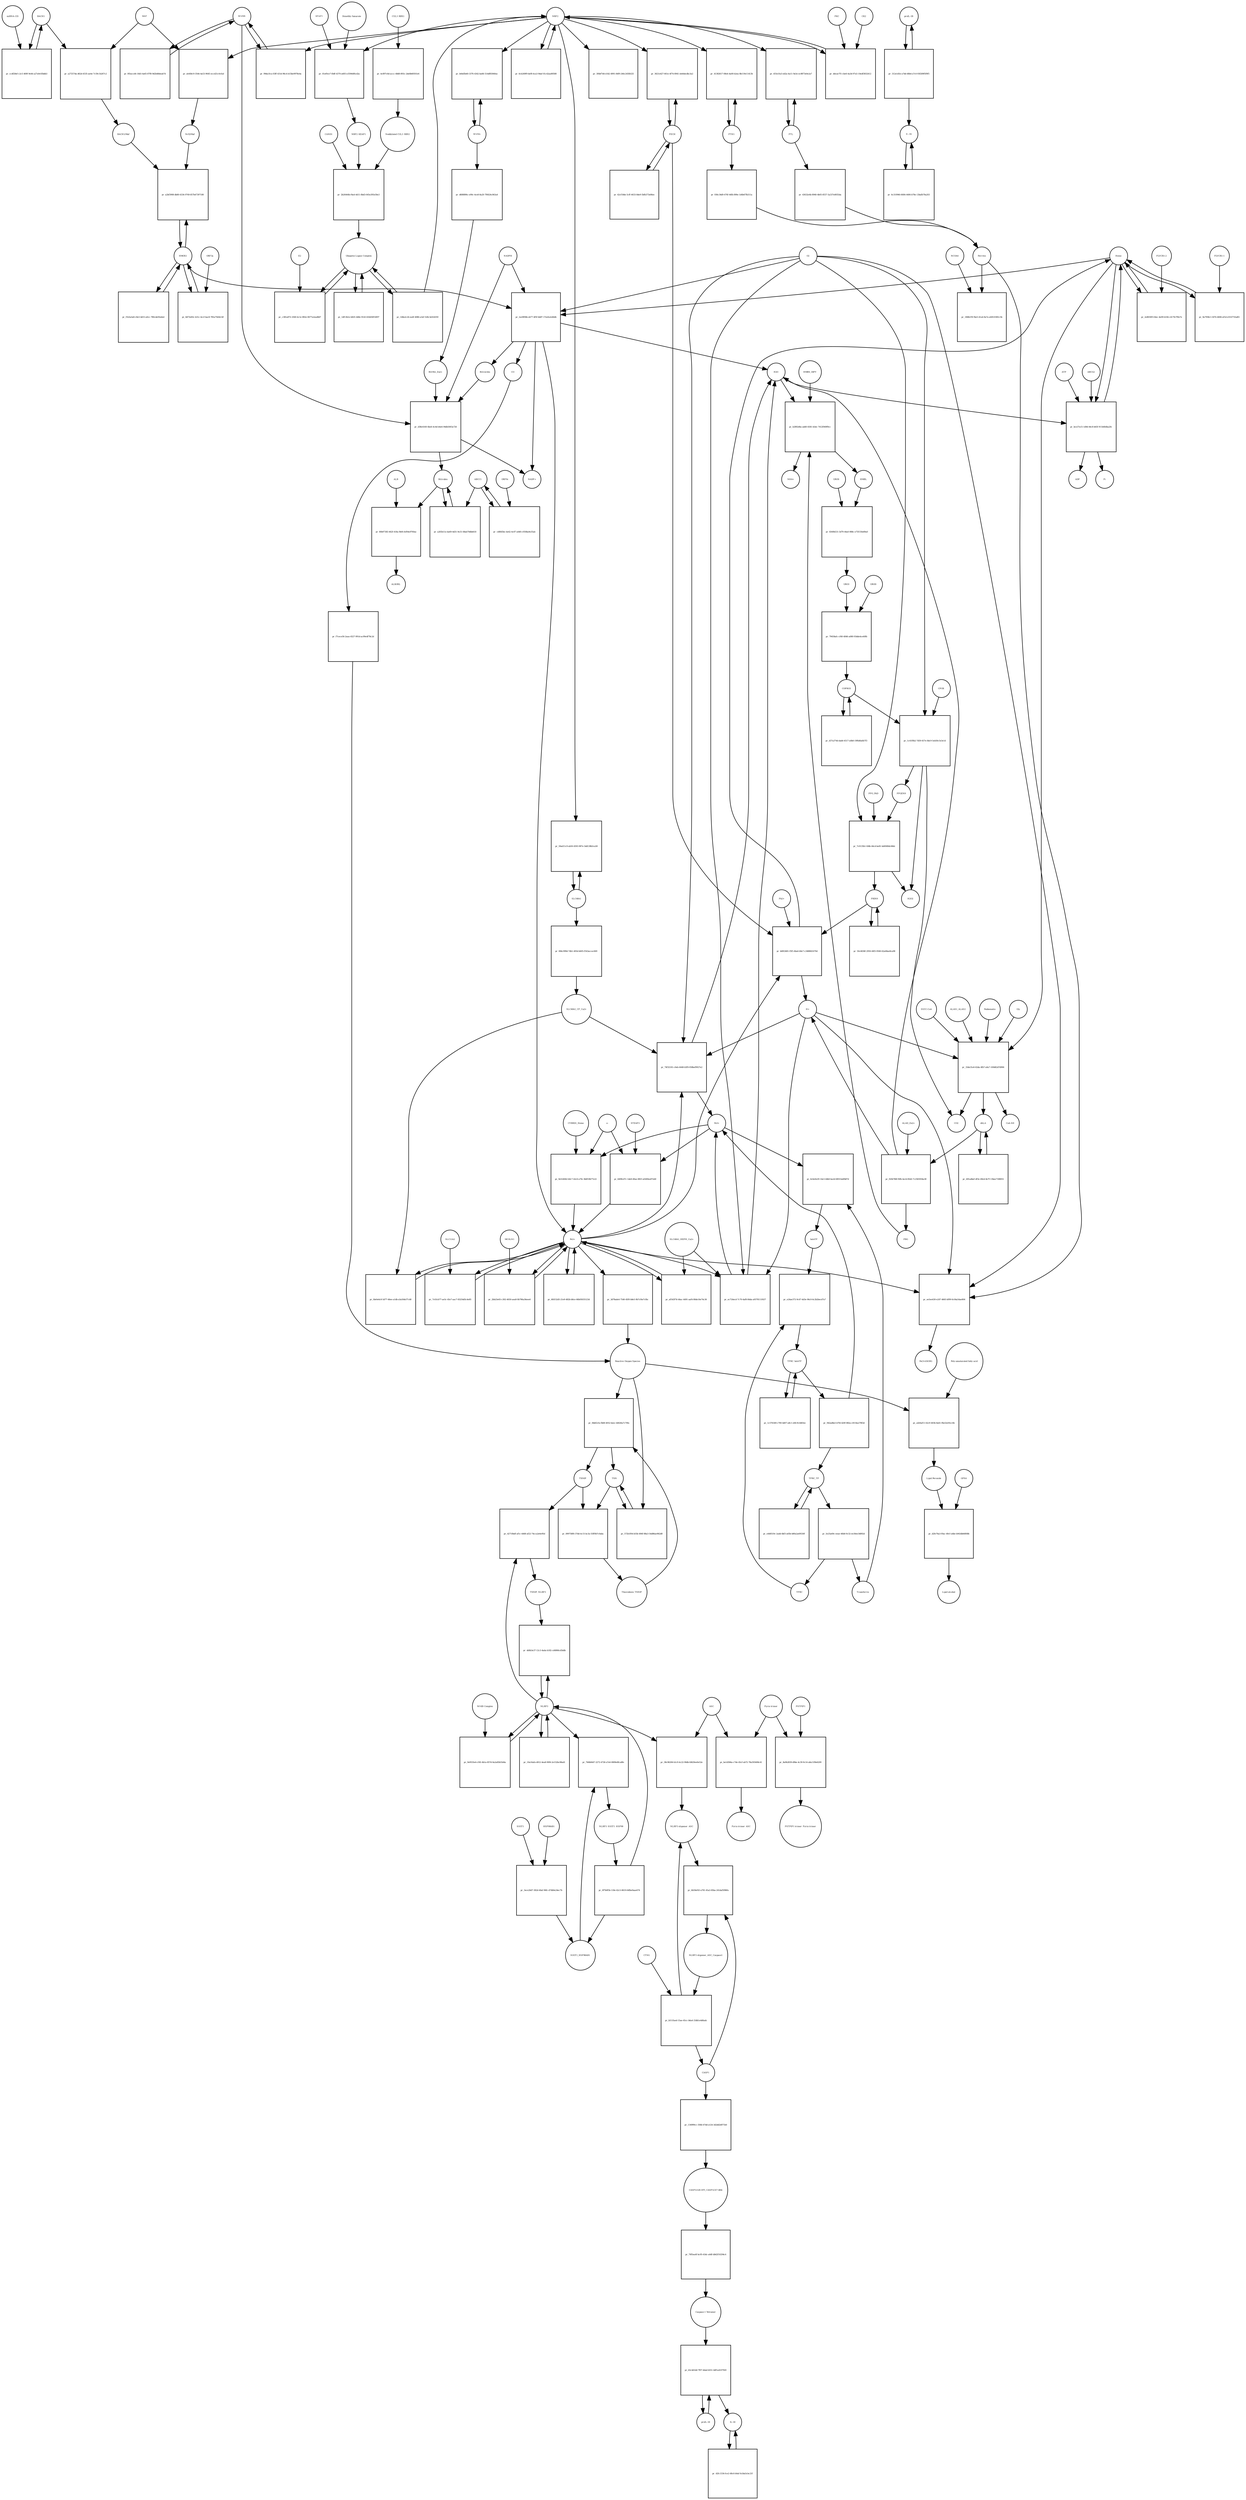 strict digraph  {
Heme [annotation="urn_miriam_obo.chebi_CHEBI%3A30413", bipartite=0, cls="simple chemical", fontsize=4, label=Heme, shape=circle];
"pr_2a20f06b-eb77-4f5f-bb87-17eefa2e46db" [annotation="", bipartite=1, cls=process, fontsize=4, label="pr_2a20f06b-eb77-4f5f-bb87-17eefa2e46db", shape=square];
Biliverdin [annotation="urn_miriam_obo.chebi_CHEBI%3A17033", bipartite=0, cls="simple chemical", fontsize=4, label=Biliverdin, shape=circle];
HMOX1 [annotation="", bipartite=0, cls=macromolecule, fontsize=4, label=HMOX1, shape=circle];
O2 [annotation="urn_miriam_obo.chebi_CHEBI%3A15379", bipartite=0, cls="simple chemical", fontsize=4, label=O2, shape=circle];
NADPH [annotation="urn_miriam_obo.chebi_CHEBI%3A16474", bipartite=0, cls="simple chemical", fontsize=4, label=NADPH, shape=circle];
H2O [annotation="urn_miriam_obo.chebi_CHEBI%3A15377", bipartite=0, cls="simple chemical", fontsize=4, label=H2O, shape=circle];
"Fe2+" [annotation="urn_miriam_obo.chebi_CHEBI%3A29033", bipartite=0, cls="simple chemical", fontsize=4, label="Fe2+", shape=circle];
"NADP+" [annotation="urn_miriam_obo.chebi_CHEBI%3A18009", bipartite=0, cls="simple chemical", fontsize=4, label="NADP+", shape=circle];
CO [annotation="urn_miriam_obo.chebi_CHEBI%3A17245", bipartite=0, cls="simple chemical", fontsize=4, label=CO, shape=circle];
"pr_2e8030f3-fdec-4e09-b104-c417fe7f0e7e" [annotation="", bipartite=1, cls=process, fontsize=4, label="pr_2e8030f3-fdec-4e09-b104-c417fe7f0e7e", shape=square];
"FLVCR1-2" [annotation=urn_miriam_uniprot_Q9Y5Y0, bipartite=0, cls=macromolecule, fontsize=4, label="FLVCR1-2", shape=circle];
"pr_d38e4160-4be6-4c4d-b4e6-94db5003a726" [annotation="", bipartite=1, cls=process, fontsize=4, label="pr_d38e4160-4be6-4c4d-b4e6-94db5003a726", shape=square];
Bilirubin [annotation="urn_miriam_obo.chebi_CHEBI%3A16990", bipartite=0, cls="simple chemical", fontsize=4, label=Bilirubin, shape=circle];
BLVRB [annotation=urn_miriam_uniprot_P30043, bipartite=0, cls=macromolecule, fontsize=4, label=BLVRB, shape=circle];
"BLVRA_Zn2+" [annotation="urn_miriam_obo.chebi_CHEBI%3A29805|urn_miriam_uniprot_P53004", bipartite=0, cls=complex, fontsize=4, label="BLVRA_Zn2+", shape=circle];
"pr_a265b11e-ba69-4d31-9e31-68ab70dbb618" [annotation="", bipartite=1, cls=process, fontsize=4, label="pr_a265b11e-ba69-4d31-9e31-68ab70dbb618", shape=square];
ABCC1 [annotation="", bipartite=0, cls=macromolecule, fontsize=4, label=ABCC1, shape=circle];
"pr_80b97383-462f-418a-9bf4-fef04e9760ac" [annotation="", bipartite=1, cls=process, fontsize=4, label="pr_80b97383-462f-418a-9bf4-fef04e9760ac", shape=square];
ALB [annotation=urn_miriam_uniprot_P02768, bipartite=0, cls=macromolecule, fontsize=4, label=ALB, shape=circle];
"ALB/BIL" [annotation="urn_miriam_uniprot_P02768|urn_miriam_obo.chebi_CHEBI%3A16990", bipartite=0, cls=complex, fontsize=4, label="ALB/BIL", shape=circle];
NRF2 [annotation="", bipartite=0, cls=macromolecule, fontsize=4, label=NRF2, shape=circle];
"pr_afefbfc9-3544-4a53-9645-eccd21c0cfad" [annotation="", bipartite=1, cls=process, fontsize=4, label="pr_afefbfc9-3544-4a53-9645-eccd21c0cfad", shape=square];
MAF [annotation=urn_miriam_uniprot_O75444, bipartite=0, cls=macromolecule, fontsize=4, label=MAF, shape=circle];
"Nrf2/Maf" [annotation="", bipartite=0, cls=complex, fontsize=4, label="Nrf2/Maf", shape=circle];
"pr_a27257da-d62d-4535-ae4e-7c59c1b267c2" [annotation="", bipartite=1, cls=process, fontsize=4, label="pr_a27257da-d62d-4535-ae4e-7c59c1b267c2", shape=square];
BACH1 [annotation=urn_miriam_uniprot_O14867, bipartite=0, cls=macromolecule, fontsize=4, label=BACH1, shape=circle];
"BACH1/Maf" [annotation="", bipartite=0, cls=complex, fontsize=4, label="BACH1/Maf", shape=circle];
"pr_ccdf28ef-c2c5-469f-9e44-a27a9c83bdb3" [annotation="", bipartite=1, cls=process, fontsize=4, label="pr_ccdf28ef-c2c5-469f-9e44-a27a9c83bdb3", shape=square];
"miRNA-155" [annotation=urn_miriam_ncbigene_406947, bipartite=0, cls="nucleic acid feature", fontsize=4, label="miRNA-155", shape=circle];
"pr_a2bf3908-db80-4334-9749-857b47397180" [annotation="", bipartite=1, cls=process, fontsize=4, label="pr_a2bf3908-db80-4334-9749-857b47397180", shape=square];
PRIN9 [annotation="urn_miriam_obo.chebi_CHEBI%3A15430", bipartite=0, cls="simple chemical", fontsize=4, label=PRIN9, shape=circle];
"pr_b6f63481-f5f5-4ba4-b9e7-c3488fd1670d" [annotation="", bipartite=1, cls=process, fontsize=4, label="pr_b6f63481-f5f5-4ba4-b9e7-c3488fd1670d", shape=square];
FECH [annotation=urn_miriam_uniprot_P22830, bipartite=0, cls=macromolecule, fontsize=4, label=FECH, shape=circle];
"Pb2+" [annotation="urn_miriam_obo.chebi_CHEBI%3A27889", bipartite=0, cls="simple chemical", fontsize=4, label="Pb2+", shape=circle];
"H+" [annotation="urn_miriam_obo.chebi_CHEBI%3A15378", bipartite=0, cls="simple chemical", fontsize=4, label="H+", shape=circle];
"SUCC-CoA" [annotation="urn_miriam_obo.chebi_CHEBI%3A57292", bipartite=0, cls="simple chemical", fontsize=4, label="SUCC-CoA", shape=circle];
"pr_33de31e6-62da-4fb7-a0a7-169d62d7d906" [annotation="", bipartite=1, cls=process, fontsize=4, label="pr_33de31e6-62da-4fb7-a0a7-169d62d7d906", shape=square];
dALA [annotation="urn_miriam_obo.chebi_CHEBI%3A356416", bipartite=0, cls="simple chemical", fontsize=4, label=dALA, shape=circle];
ALAS1_ALAS2 [annotation="urn_miriam_uniprot_P13196|urn_miriam_uniprot_P22557", bipartite=0, cls=complex, fontsize=4, label=ALAS1_ALAS2, shape=circle];
Panhematin [annotation="urn_miriam_obo.chebi_CHEBI%3A50385", bipartite=0, cls="simple chemical", fontsize=4, label=Panhematin, shape=circle];
Gly [annotation="urn_miriam_obo.chebi_CHEBI%3A57305", bipartite=0, cls="simple chemical", fontsize=4, label=Gly, shape=circle];
"CoA-SH" [annotation="urn_miriam_obo.chebi_CHEBI%3A15346", bipartite=0, cls="simple chemical", fontsize=4, label="CoA-SH", shape=circle];
CO2 [annotation="urn_miriam_obo.chebi_CHEBI%3A16526", bipartite=0, cls="simple chemical", fontsize=4, label=CO2, shape=circle];
"pr_01ef0ce7-fb8f-4370-a605-e35944f6cd2a" [annotation="", bipartite=1, cls=process, fontsize=4, label="pr_01ef0ce7-fb8f-4370-a605-e35944f6cd2a", shape=square];
KEAP1 [annotation=urn_miriam_uniprot_Q14145, bipartite=0, cls=macromolecule, fontsize=4, label=KEAP1, shape=circle];
NRF2_KEAP1 [annotation="urn_miriam_uniprot_Q14145|urn_miriam_uniprot_Q16236", bipartite=0, cls=complex, fontsize=4, label=NRF2_KEAP1, shape=circle];
"Dimethly fumarate" [annotation="urn_miriam_obo.chebi_CHEBI%3A76004", bipartite=0, cls="simple chemical", fontsize=4, label="Dimethly fumarate", shape=circle];
"Ubiquitin Ligase Complex" [annotation="urn_miriam_uniprot_Q14145|urn_miriam_uniprot_Q15843|urn_miriam_uniprot_Q13618|urn_miriam_uniprot_P62877|urn_miriam_uniprot_Q16236|urn_miriam_uniprot_P0CG48|urn_miriam_pubmed_19940261|urn_miriam_interpro_IPR000608", bipartite=0, cls=complex, fontsize=4, label="Ubiquitin Ligase Complex", shape=circle];
"pr_1df13b1e-b825-448e-9143-634450f16f07" [annotation="", bipartite=1, cls=process, fontsize=4, label="pr_1df13b1e-b825-448e-9143-634450f16f07", shape=square];
"pr_f43b786f-f6fb-4a1d-85d2-7c2565934a38" [annotation="", bipartite=1, cls=process, fontsize=4, label="pr_f43b786f-f6fb-4a1d-85d2-7c2565934a38", shape=square];
PBG [annotation="urn_miriam_obo.chebi_CHEBI%3A58126", bipartite=0, cls="simple chemical", fontsize=4, label=PBG, shape=circle];
"ALAD_Zn2+" [annotation="urn_miriam_uniprot_P13716|urn_miriam_obo.chebi_CHEBI%3A29105", bipartite=0, cls=complex, fontsize=4, label="ALAD_Zn2+", shape=circle];
"pr_b2892d6a-add0-4581-b5dc-7412f049f9cc" [annotation="", bipartite=1, cls=process, fontsize=4, label="pr_b2892d6a-add0-4581-b5dc-7412f049f9cc", shape=square];
HMBL [annotation="urn_miriam_obo.chebi_CHEBI%3A57845", bipartite=0, cls="simple chemical", fontsize=4, label=HMBL, shape=circle];
HMBS_DIPY [annotation="urn_miriam_obo.chebi_CHEBI%3A36319|urn_miriam_uniprot_P08397", bipartite=0, cls=complex, fontsize=4, label=HMBS_DIPY, shape=circle];
"NH4+" [annotation="urn_miriam_obo.chebi_CHEBI%3A28938", bipartite=0, cls="simple chemical", fontsize=4, label="NH4+", shape=circle];
"pr_8349b531-5d79-44a0-988c-e75f150e89a0" [annotation="", bipartite=1, cls=process, fontsize=4, label="pr_8349b531-5d79-44a0-988c-e75f150e89a0", shape=square];
URO3 [annotation="urn_miriam_obo.chebi_CHEBI%3A15437", bipartite=0, cls="simple chemical", fontsize=4, label=URO3, shape=circle];
UROS [annotation=urn_miriam_uniprot_P10746, bipartite=0, cls=macromolecule, fontsize=4, label=UROS, shape=circle];
"pr_79458afc-cf40-4846-a080-93dde4ce40fb" [annotation="", bipartite=1, cls=process, fontsize=4, label="pr_79458afc-cf40-4846-a080-93dde4ce40fb", shape=square];
COPRO3 [annotation="urn_miriam_obo.chebi_CHEBI%3A15439", bipartite=0, cls="simple chemical", fontsize=4, label=COPRO3, shape=circle];
UROD [annotation=urn_miriam_uniprot_P06132, bipartite=0, cls=macromolecule, fontsize=4, label=UROD, shape=circle];
"pr_1c41f0b2-7d59-457e-8dc9-5eb50c5e3e1d" [annotation="", bipartite=1, cls=process, fontsize=4, label="pr_1c41f0b2-7d59-457e-8dc9-5eb50c5e3e1d", shape=square];
PPGEN9 [annotation="urn_miriam_obo.chebi_CHEBI%3A15435", bipartite=0, cls="simple chemical", fontsize=4, label=PPGEN9, shape=circle];
CPOX [annotation=urn_miriam_uniprot_P36551, bipartite=0, cls=macromolecule, fontsize=4, label=CPOX, shape=circle];
H2O2 [annotation="urn_miriam_obo.chebi_CHEBI%3A16240", bipartite=0, cls="simple chemical", fontsize=4, label=H2O2, shape=circle];
"pr_7c0135b1-fd4b-44cd-be81-bd4949dc68dc" [annotation="", bipartite=1, cls=process, fontsize=4, label="pr_7c0135b1-fd4b-44cd-be81-bd4949dc68dc", shape=square];
PPO_FAD [annotation="urn_miriam_obo.chebi_CHEBI%3A16238|urn_miriam_uniprot_P50336", bipartite=0, cls=complex, fontsize=4, label=PPO_FAD, shape=circle];
"pr_6cb249f9-bef8-4ca3-9daf-01c42aa80588" [annotation="", bipartite=1, cls=process, fontsize=4, label="pr_6cb249f9-bef8-4ca3-9daf-01c42aa80588", shape=square];
"pr_491adbef-df3e-49e4-8e7f-13bee7188051" [annotation="", bipartite=1, cls="uncertain process", fontsize=4, label="pr_491adbef-df3e-49e4-8e7f-13bee7188051", shape=square];
"pr_d37a374d-dab6-4517-a0b8-19f6d6a6b7f3" [annotation="", bipartite=1, cls="uncertain process", fontsize=4, label="pr_d37a374d-dab6-4517-a0b8-19f6d6a6b7f3", shape=square];
"pr_50c4836f-2950-40f3-9560-62a68ae8ca98" [annotation="", bipartite=1, cls="uncertain process", fontsize=4, label="pr_50c4836f-2950-40f3-9560-62a68ae8ca98", shape=square];
"Poly-unsaturated fatty acid" [annotation="urn_miriam_obo.chebi_CHEBI%3A26208", bipartite=0, cls="simple chemical", fontsize=4, label="Poly-unsaturated fatty acid", shape=circle];
"pr_a426af11-62c9-403b-8a61-f8a52e05cc6b" [annotation="", bipartite=1, cls=process, fontsize=4, label="pr_a426af11-62c9-403b-8a61-f8a52e05cc6b", shape=square];
"Lipid Peroxide" [annotation="urn_miriam_obo.chebi_CHEBI%3A61051", bipartite=0, cls="simple chemical", fontsize=4, label="Lipid Peroxide", shape=circle];
"Reactive Oxygen Species" [annotation="urn_miriam_obo.chebi_CHEBI%3A26523", bipartite=0, cls="simple chemical", fontsize=4, label="Reactive Oxygen Species", shape=circle];
"pr_ee5ee430-e247-4665-bf99-0c04a54ae804" [annotation="", bipartite=1, cls=process, fontsize=4, label="pr_ee5ee430-e247-4665-bf99-0c04a54ae804", shape=square];
"Fe(3+)O(OH)" [annotation="urn_miriam_obo.chebi_CHEBI%3A78619", bipartite=0, cls="simple chemical", fontsize=4, label="Fe(3+)O(OH)", shape=circle];
Ferritin [annotation=urn_miriam_uniprot_P02794, bipartite=0, cls=complex, fontsize=4, label=Ferritin, shape=circle];
"pr_fde0e6c8-5d77-46ee-a1db-a5a50dcf7c48" [annotation="", bipartite=1, cls=process, fontsize=4, label="pr_fde0e6c8-5d77-46ee-a1db-a5a50dcf7c48", shape=square];
"SLC40A1_CP_Cu2+" [annotation="urn_miriam_uniprot_P00450|urn_miriam_uniprot_Q9NP59|urn_miriam_obo.chebi_CHEBI%3A29036", bipartite=0, cls=complex, fontsize=4, label="SLC40A1_CP_Cu2+", shape=circle];
"pr_74f32181-c0eb-4448-b5f9-058bef9927e2" [annotation="", bipartite=1, cls=process, fontsize=4, label="pr_74f32181-c0eb-4448-b5f9-058bef9927e2", shape=square];
"Fe3+" [annotation="urn_miriam_obo.chebi_CHEBI%3A29034", bipartite=0, cls="simple chemical", fontsize=4, label="Fe3+", shape=circle];
SLC40A1 [annotation=urn_miriam_ncbigene_30061, bipartite=0, cls="nucleic acid feature", fontsize=4, label=SLC40A1, shape=circle];
"pr_50ad11c9-ab50-4593-987e-5dd138b3ca58" [annotation="", bipartite=1, cls=process, fontsize=4, label="pr_50ad11c9-ab50-4593-987e-5dd138b3ca58", shape=square];
FTH1 [annotation=urn_miriam_ncbigene_2495, bipartite=0, cls="nucleic acid feature", fontsize=4, label=FTH1, shape=circle];
"pr_41382617-08e4-4a00-b2ea-8b119e11413b" [annotation="", bipartite=1, cls=process, fontsize=4, label="pr_41382617-08e4-4a00-b2ea-8b119e11413b", shape=square];
FTL [annotation=urn_miriam_ncbigene_2512, bipartite=0, cls="nucleic acid feature", fontsize=4, label=FTL, shape=circle];
"pr_455e1fa3-ed2a-4a11-9a5e-ec8873e0e2a7" [annotation="", bipartite=1, cls=process, fontsize=4, label="pr_455e1fa3-ed2a-4a11-9a5e-ec8873e0e2a7", shape=square];
"pr_936c34d9-476f-44fb-890e-1d4b47fb311a" [annotation="", bipartite=1, cls=process, fontsize=4, label="pr_936c34d9-476f-44fb-890e-1d4b47fb311a", shape=square];
"pr_43632e4b-8940-4b05-8557-5a337e8055da" [annotation="", bipartite=1, cls=process, fontsize=4, label="pr_43632e4b-8940-4b05-8557-5a337e8055da", shape=square];
"pr_3621e427-661e-4f74-8941-eb44dcdbc3a2" [annotation="", bipartite=1, cls=process, fontsize=4, label="pr_3621e427-661e-4f74-8941-eb44dcdbc3a2", shape=square];
"pr_42cf18de-5cff-4633-8de9-5bfb373e86ec" [annotation="", bipartite=1, cls=process, fontsize=4, label="pr_42cf18de-5cff-4633-8de9-5bfb373e86ec", shape=square];
"pr_f1b3a3a8-c8e3-4d15-a0cc-780cde05eded" [annotation="", bipartite=1, cls=process, fontsize=4, label="pr_f1b3a3a8-c8e3-4d15-a0cc-780cde05eded", shape=square];
BLVRA [annotation=urn_miriam_ncbigene_644, bipartite=0, cls="nucleic acid feature", fontsize=4, label=BLVRA, shape=circle];
"pr_b44d5b40-3376-4342-ba66-514df83040ac" [annotation="", bipartite=1, cls=process, fontsize=4, label="pr_b44d5b40-3376-4342-ba66-514df83040ac", shape=square];
"pr_99da1fca-03ff-431d-96c4-b15be9978e4a" [annotation="", bipartite=1, cls=process, fontsize=4, label="pr_99da1fca-03ff-431d-96c4-b15be9978e4a", shape=square];
"pr_f65accd4-14b5-4a65-87f8-9d2b48deab7d" [annotation="", bipartite=1, cls=process, fontsize=4, label="pr_f65accd4-14b5-4a65-87f8-9d2b48deab7d", shape=square];
"pr_d688896c-e90c-4ce8-8a20-7f6624c843a4" [annotation="", bipartite=1, cls=process, fontsize=4, label="pr_d688896c-e90c-4ce8-8a20-7f6624c843a4", shape=square];
"pr_084c999d-7db1-405d-b605-f543accec669" [annotation="", bipartite=1, cls=process, fontsize=4, label="pr_084c999d-7db1-405d-b605-f543accec669", shape=square];
"pr_1868cf5f-fbe5-41a4-8a7a-afd510381c5b" [annotation="", bipartite=1, cls=process, fontsize=4, label="pr_1868cf5f-fbe5-41a4-8a7a-afd510381c5b", shape=square];
NCOA4 [annotation=urn_miriam_uniprot_Q13772, bipartite=0, cls=macromolecule, fontsize=4, label=NCOA4, shape=circle];
"pr_9e524042-b0c7-42c6-a7fe-3b6f18b77e22" [annotation="", bipartite=1, cls=process, fontsize=4, label="pr_9e524042-b0c7-42c6-a7fe-3b6f18b77e22", shape=square];
CYBRD1_Heme [annotation="urn_miriam_uniprot_Q53TN4|urn_miriam_obo.chebi_CHEBI%3A30413", bipartite=0, cls=complex, fontsize=4, label=CYBRD1_Heme, shape=circle];
"e-" [annotation="urn_miriam_obo.chebi_CHEBI%3A10545", bipartite=0, cls="simple chemical", fontsize=4, label="e-", shape=circle];
"pr_7c63cb77-ae5c-45e7-aac7-83254d5c4e85" [annotation="", bipartite=1, cls=process, fontsize=4, label="pr_7c63cb77-ae5c-45e7-aac7-83254d5c4e85", shape=square];
SLC11A2 [annotation=urn_miriam_uniprot_P49281, bipartite=0, cls=macromolecule, fontsize=4, label=SLC11A2, shape=circle];
"pr_d2fe76a3-f0ac-49cf-a4be-b943db66f68b" [annotation="", bipartite=1, cls=process, fontsize=4, label="pr_d2fe76a3-f0ac-49cf-a4be-b943db66f68b", shape=square];
"Lipid alcohol" [annotation="urn_miriam_obo.chebi_CHEBI%3A24026", bipartite=0, cls="simple chemical", fontsize=4, label="Lipid alcohol", shape=circle];
GPX4 [annotation=urn_miriam_uniprot_P36969, bipartite=0, cls=macromolecule, fontsize=4, label=GPX4, shape=circle];
"pr_8d73e83c-b31c-4ccf-bac8-785a75b9e14f" [annotation="", bipartite=1, cls=process, fontsize=4, label="pr_8d73e83c-b31c-4ccf-bac8-785a75b9e14f", shape=square];
ORF3a [annotation="urn_miriam_uniprot_P0DTC3|urn_miriam_taxonomy_2697049", bipartite=0, cls=macromolecule, fontsize=4, label=ORF3a, shape=circle];
"pr_3d78ade4-7540-45f0-b8e5-9b7cf4e7cfbc" [annotation="", bipartite=1, cls=process, fontsize=4, label="pr_3d78ade4-7540-45f0-b8e5-9b7cf4e7cfbc", shape=square];
"pr_cd8fd5bc-be42-4c87-a0d0-c050ba9e35ab" [annotation="", bipartite=1, cls=process, fontsize=4, label="pr_cd8fd5bc-be42-4c87-a0d0-c050ba9e35ab", shape=square];
ORF9c [annotation=urn_miriam_taxonomy_2697049, bipartite=0, cls=macromolecule, fontsize=4, label=ORF9c, shape=circle];
CUL3_RBX1 [annotation="urn_miriam_uniprot_Q13618|urn_miriam_uniprot_P62877", bipartite=0, cls=complex, fontsize=4, label=CUL3_RBX1, shape=circle];
"pr_4c897c6d-accc-48d8-893c-2de8b60501e6" [annotation="", bipartite=1, cls=process, fontsize=4, label="pr_4c897c6d-accc-48d8-893c-2de8b60501e6", shape=square];
"Neddylated CUL3_RBX1" [annotation="urn_miriam_uniprot_Q15843|urn_miriam_uniprot_Q13618|urn_miriam_uniprot_P62877", bipartite=0, cls=complex, fontsize=4, label="Neddylated CUL3_RBX1", shape=circle];
"pr_3f4bf7d4-e542-4991-84f9-246c245fb525" [annotation="", bipartite=1, cls=process, fontsize=4, label="pr_3f4bf7d4-e542-4991-84f9-246c245fb525", shape=square];
"pr_2b26444b-f4a4-4d11-8bd3-645e395e58e3" [annotation="", bipartite=1, cls=process, fontsize=4, label="pr_2b26444b-f4a4-4d11-8bd3-645e395e58e3", shape=square];
CAND1 [annotation=urn_miriam_uniprot_Q86VP6, bipartite=0, cls=macromolecule, fontsize=4, label=CAND1, shape=circle];
E2 [annotation=urn_miriam_interpro_IPR000608, bipartite=0, cls=macromolecule, fontsize=4, label=E2, shape=circle];
"pr_c381a872-2560-4c1e-892e-0677a2ead8d7" [annotation="", bipartite=1, cls=process, fontsize=4, label="pr_c381a872-2560-4c1e-892e-0677a2ead8d7", shape=square];
"pr_ddcae7f1-cbe6-4a3d-97a5-10edf3832412" [annotation="", bipartite=1, cls=process, fontsize=4, label="pr_ddcae7f1-cbe6-4a3d-97a5-10edf3832412", shape=square];
PKC [annotation="urn_miriam_pubmed_12198130|urn_miriam_interpro_IPR012233", bipartite=0, cls=macromolecule, fontsize=4, label=PKC, shape=circle];
CK2 [annotation="", bipartite=0, cls=macromolecule, fontsize=4, label=CK2, shape=circle];
"pr_9a7958c1-fd74-4606-af1d-e551f71fadf2" [annotation="", bipartite=1, cls=process, fontsize=4, label="pr_9a7958c1-fd74-4606-af1d-e551f71fadf2", shape=square];
"FLVCR1-1" [annotation=urn_miriam_uniprot_Q9Y5Y0, bipartite=0, cls=macromolecule, fontsize=4, label="FLVCR1-1", shape=circle];
"pr_bce37a15-1d9d-44c8-b65f-911b0b4ba2fe" [annotation="", bipartite=1, cls=process, fontsize=4, label="pr_bce37a15-1d9d-44c8-b65f-911b0b4ba2fe", shape=square];
ABCG2 [annotation=urn_miriam_uniprot_Q9UNQ0, bipartite=0, cls="macromolecule multimer", fontsize=4, label=ABCG2, shape=circle];
ATP [annotation="urn_miriam_obo.chebi_CHEBI%3A30616", bipartite=0, cls="simple chemical", fontsize=4, label=ATP, shape=circle];
Pi [annotation="urn_miriam_obo.chebi_CHEBI%3A18367", bipartite=0, cls="simple chemical", fontsize=4, label=Pi, shape=circle];
ADP [annotation="urn_miriam_obo.chebi_CHEBI%3A456216", bipartite=0, cls="simple chemical", fontsize=4, label=ADP, shape=circle];
"pr_af543f7d-44ac-4491-aaf4-80de16e74c36" [annotation="", bipartite=1, cls=process, fontsize=4, label="pr_af543f7d-44ac-4491-aaf4-80de16e74c36", shape=square];
"SLC40A1_HEPH_Cu2+" [annotation="urn_miriam_uniprot_Q9BQS7|urn_miriam_uniprot_Q9NP59|urn_miriam_obo.chebi_CHEBI%3A28694", bipartite=0, cls=complex, fontsize=4, label="SLC40A1_HEPH_Cu2+", shape=circle];
"pr_ec724ecd-7c70-4af8-84da-a9378111f437" [annotation="", bipartite=1, cls=process, fontsize=4, label="pr_ec724ecd-7c70-4af8-84da-a9378111f437", shape=square];
"pr_6c6e0e29-14e3-44b0-ba2d-68553a6fb87d" [annotation="", bipartite=1, cls=process, fontsize=4, label="pr_6c6e0e29-14e3-44b0-ba2d-68553a6fb87d", shape=square];
Transferrin [annotation=urn_miriam_uniprot_P02787, bipartite=0, cls=macromolecule, fontsize=4, label=Transferrin, shape=circle];
holoTF [annotation="urn_miriam_uniprot_P02787|urn_miriam_obo.chebi_CHEBI%3A29034", bipartite=0, cls=complex, fontsize=4, label=holoTF, shape=circle];
TFRC [annotation=urn_miriam_uniprot_P02786, bipartite=0, cls="macromolecule multimer", fontsize=4, label=TFRC, shape=circle];
"pr_e24ae372-9c47-4d3e-96c0-6c2b2becd7a7" [annotation="", bipartite=1, cls=process, fontsize=4, label="pr_e24ae372-9c47-4d3e-96c0-6c2b2becd7a7", shape=square];
TFRC_holoTF [annotation="urn_miriam_uniprot_P02787|urn_miriam_obo.chebi_CHEBI%3A29034|urn_miriam_uniprot_P02786", bipartite=0, cls=complex, fontsize=4, label=TFRC_holoTF, shape=circle];
"pr_1c576349-c700-4d07-a8c1-e6fc9c4483ec" [annotation="", bipartite=1, cls=process, fontsize=4, label="pr_1c576349-c700-4d07-a8c1-e6fc9c4483ec", shape=square];
"pr_942ad8a5-b7fd-420f-882a-c8154a278f2d" [annotation="", bipartite=1, cls=process, fontsize=4, label="pr_942ad8a5-b7fd-420f-882a-c8154a278f2d", shape=square];
TFRC_TF [annotation="urn_miriam_uniprot_P02787|urn_miriam_uniprot_P02786", bipartite=0, cls=complex, fontsize=4, label=TFRC_TF, shape=circle];
"pr_6499cd7c-1de8-49ae-881f-a0269ea97eb9" [annotation="", bipartite=1, cls=process, fontsize=4, label="pr_6499cd7c-1de8-49ae-881f-a0269ea97eb9", shape=square];
STEAP3 [annotation=urn_miriam_uniprot_Q658P3, bipartite=0, cls=macromolecule, fontsize=4, label=STEAP3, shape=circle];
"pr_2bb23e65-c302-4650-aea8-0b790a36eee6" [annotation="", bipartite=1, cls=process, fontsize=4, label="pr_2bb23e65-c302-4650-aea8-0b790a36eee6", shape=square];
MCOLN1 [annotation=urn_miriam_uniprot_Q9GZU1, bipartite=0, cls=macromolecule, fontsize=4, label=MCOLN1, shape=circle];
"pr_6fd152d5-21e9-482b-b8ce-66b05035123d" [annotation="", bipartite=1, cls=process, fontsize=4, label="pr_6fd152d5-21e9-482b-b8ce-66b05035123d", shape=square];
"pr_e448519c-2add-4bf3-a83b-b80a2a69530f" [annotation="", bipartite=1, cls=process, fontsize=4, label="pr_e448519c-2add-4bf3-a83b-b80a2a69530f", shape=square];
"pr_5e25a69c-eeae-46b8-9c32-ee30ee34892d" [annotation="", bipartite=1, cls=process, fontsize=4, label="pr_5e25a69c-eeae-46b8-9c32-ee30ee34892d", shape=square];
"pr_148a2c24-ea4f-4086-a3ef-528c3e024359" [annotation="", bipartite=1, cls=process, fontsize=4, label="pr_148a2c24-ea4f-4086-a3ef-528c3e024359", shape=square];
Thioredoxin_TXNIP [annotation="urn_miriam_uniprot_P10599|urn_miriam_uniprot_Q9H3M7", bipartite=0, cls=complex, fontsize=4, label=Thioredoxin_TXNIP, shape=circle];
"pr_0bbf2cfa-fb68-4052-beec-b6626a7c70fa" [annotation="", bipartite=1, cls=process, fontsize=4, label="pr_0bbf2cfa-fb68-4052-beec-b6626a7c70fa", shape=square];
TXNIP [annotation=urn_miriam_uniprot_Q9H3M7, bipartite=0, cls=macromolecule, fontsize=4, label=TXNIP, shape=circle];
TXN [annotation=urn_miriam_uniprot_P10599, bipartite=0, cls=macromolecule, fontsize=4, label=TXN, shape=circle];
NLRP3 [annotation=urn_miriam_uniprot_Q96P20, bipartite=0, cls=macromolecule, fontsize=4, label=NLRP3, shape=circle];
"pr_9e9555e4-cf45-4b1a-857d-0a2a83b55d4a" [annotation="", bipartite=1, cls=process, fontsize=4, label="pr_9e9555e4-cf45-4b1a-857d-0a2a83b55d4a", shape=square];
"Nf-KB Complex" [annotation="urn_miriam_uniprot_P19838|urn_miriam_uniprot_Q04206|urn_miriam_uniprot_Q00653", bipartite=0, cls=complex, fontsize=4, label="Nf-KB Complex", shape=circle];
"pr_10a16afa-d012-4ea8-90f4-2e152bc08ad1" [annotation="", bipartite=1, cls=process, fontsize=4, label="pr_10a16afa-d012-4ea8-90f4-2e152bc08ad1", shape=square];
"pr_572b1f04-b55b-494f-88a3-54d86ae962d8" [annotation="", bipartite=1, cls=process, fontsize=4, label="pr_572b1f04-b55b-494f-88a3-54d86ae962d8", shape=square];
"pr_099758f6-37dd-4c15-bc3a-55ff0b7c0aba" [annotation="", bipartite=1, cls=process, fontsize=4, label="pr_099758f6-37dd-4c15-bc3a-55ff0b7c0aba", shape=square];
HSP90AB1 [annotation=urn_miriam_uniprot_P08238, bipartite=0, cls=macromolecule, fontsize=4, label=HSP90AB1, shape=circle];
"pr_3ece26d7-382d-40af-96fc-d7db9e24ec7b" [annotation="", bipartite=1, cls=process, fontsize=4, label="pr_3ece26d7-382d-40af-96fc-d7db9e24ec7b", shape=square];
SUGT1 [annotation=urn_miriam_uniprot_Q9Y2Z0, bipartite=0, cls=macromolecule, fontsize=4, label=SUGT1, shape=circle];
SUGT1_HSP90AB1 [annotation="urn_miriam_uniprot_P08238|urn_miriam_uniprot_Q9Y2Z0", bipartite=0, cls=complex, fontsize=4, label=SUGT1_HSP90AB1, shape=circle];
"pr_7b0b8447-2272-4726-a7e6-0809e8fca8fe" [annotation="", bipartite=1, cls=process, fontsize=4, label="pr_7b0b8447-2272-4726-a7e6-0809e8fca8fe", shape=square];
NLRP3_SUGT1_HSP90 [annotation="urn_miriam_uniprot_P08238|urn_miriam_uniprot_Q96P20|urn_miriam_uniprot_Q9Y2Z0", bipartite=0, cls=complex, fontsize=4, label=NLRP3_SUGT1_HSP90, shape=circle];
"pr_42710bdf-af1c-4468-af22-74cca2e6e95d" [annotation="", bipartite=1, cls=process, fontsize=4, label="pr_42710bdf-af1c-4468-af22-74cca2e6e95d", shape=square];
TXNIP_NLRP3 [annotation="urn_miriam_uniprot_Q9H3M7|urn_miriam_uniprot_Q96P20", bipartite=0, cls=complex, fontsize=4, label=TXNIP_NLRP3, shape=circle];
"pr_38c96206-b1c9-4c22-90db-fd629ee0e52e" [annotation="", bipartite=1, cls=process, fontsize=4, label="pr_38c96206-b1c9-4c22-90db-fd629ee0e52e", shape=square];
ASC [annotation=urn_miriam_uniprot_Q9ULZ3, bipartite=0, cls=macromolecule, fontsize=4, label=ASC, shape=circle];
"NLRP3 oligomer_ASC" [annotation="urn_miriam_uniprot_Q9ULZ3|urn_miriam_obo.chebi_CHEBI%3A36080", bipartite=0, cls=complex, fontsize=4, label="NLRP3 oligomer_ASC", shape=circle];
"pr_6b59ef43-a781-45a3-85ba-241daf5f86fa" [annotation="", bipartite=1, cls=process, fontsize=4, label="pr_6b59ef43-a781-45a3-85ba-241daf5f86fa", shape=square];
CASP1 [annotation=urn_miriam_uniprot_P29466, bipartite=0, cls=macromolecule, fontsize=4, label=CASP1, shape=circle];
"NLRP3 oligomer_ASC_Caspase1" [annotation="urn_miriam_uniprot_P29466|urn_miriam_uniprot_Q9ULZ3", bipartite=0, cls=complex, fontsize=4, label="NLRP3 oligomer_ASC_Caspase1", shape=circle];
"pr_be1d584a-c7de-45cf-ab72-78a593408c41" [annotation="", bipartite=1, cls=process, fontsize=4, label="pr_be1d584a-c7de-45cf-ab72-78a593408c41", shape=square];
"Pyrin trimer" [annotation=urn_miriam_uniprot_O15553, bipartite=0, cls=complex, fontsize=4, label="Pyrin trimer", shape=circle];
"Pyrin trimer_ASC" [annotation="urn_miriam_uniprot_O15553|urn_miriam_uniprot_Q9ULZ3", bipartite=0, cls=complex, fontsize=4, label="Pyrin trimer_ASC", shape=circle];
"pr_8a9b2839-d9be-4c39-9c14-a8a11f8e6209" [annotation="", bipartite=1, cls=process, fontsize=4, label="pr_8a9b2839-d9be-4c39-9c14-a8a11f8e6209", shape=square];
PSTPIP1 [annotation=urn_miriam_uniprot_O43586, bipartite=0, cls="macromolecule multimer", fontsize=4, label=PSTPIP1, shape=circle];
"PSTPIP1 trimer_Pyrin trimer" [annotation="urn_miriam_uniprot_O15553|urn_miriam_uniprot_O43586", bipartite=0, cls=complex, fontsize=4, label="PSTPIP1 trimer_Pyrin trimer", shape=circle];
"pr_b511faed-15ae-45cc-b6a4-33db1e4d6adc" [annotation="", bipartite=1, cls=process, fontsize=4, label="pr_b511faed-15ae-45cc-b6a4-33db1e4d6adc", shape=square];
CTSG [annotation=urn_miriam_uniprot_P08311, bipartite=0, cls=macromolecule, fontsize=4, label=CTSG, shape=circle];
"pr_134999cc-356b-47dd-a124-3d2dd2d071b0" [annotation="", bipartite=1, cls=process, fontsize=4, label="pr_134999cc-356b-47dd-a124-3d2dd2d071b0", shape=square];
"CASP1(120-197)_CASP1(317-404)" [annotation=urn_miriam_uniprot_P29466, bipartite=0, cls=complex, fontsize=4, label="CASP1(120-197)_CASP1(317-404)", shape=circle];
"pr_70f5ea4f-bc95-43dc-a0df-db62f10294c4" [annotation="", bipartite=1, cls=process, fontsize=4, label="pr_70f5ea4f-bc95-43dc-a0df-db62f10294c4", shape=square];
"Caspase-1 Tetramer" [annotation=urn_miriam_uniprot_P29466, bipartite=0, cls="complex multimer", fontsize=4, label="Caspase-1 Tetramer", shape=circle];
"proIL-1B" [annotation=urn_miriam_uniprot_P01584, bipartite=0, cls=macromolecule, fontsize=4, label="proIL-1B", shape=circle];
"pr_312e1d5e-a7dd-48b4-a7c0-93f289f5f9f5" [annotation="", bipartite=1, cls=process, fontsize=4, label="pr_312e1d5e-a7dd-48b4-a7c0-93f289f5f9f5", shape=square];
"IL-1B" [annotation=urn_miriam_uniprot_P01584, bipartite=0, cls=macromolecule, fontsize=4, label="IL-1B", shape=circle];
"pr_6c310946-6684-4406-b78e-13bafb78a203" [annotation="", bipartite=1, cls="omitted process", fontsize=4, label="pr_6c310946-6684-4406-b78e-13bafb78a203", shape=square];
"pr_dd4b3e37-12c3-4ada-b182-cd4866cd5ddb" [annotation="", bipartite=1, cls=process, fontsize=4, label="pr_dd4b3e37-12c3-4ada-b182-cd4866cd5ddb", shape=square];
"proIL-18" [annotation=urn_miriam_uniprot_Q14116, bipartite=0, cls=macromolecule, fontsize=4, label="proIL-18", shape=circle];
"pr_b5c4d1dd-7f07-4dad-b551-4df1a4107920" [annotation="", bipartite=1, cls=process, fontsize=4, label="pr_b5c4d1dd-7f07-4dad-b551-4df1a4107920", shape=square];
"IL-18" [annotation=urn_miriam_uniprot_Q14116, bipartite=0, cls=macromolecule, fontsize=4, label="IL-18", shape=circle];
"pr_42fc1334-fce2-48c6-b0af-fe3da5cbc21f" [annotation="", bipartite=1, cls="omitted process", fontsize=4, label="pr_42fc1334-fce2-48c6-b0af-fe3da5cbc21f", shape=square];
"pr_f7cece56-2aaa-4527-991d-ac99e4f78c2d" [annotation="", bipartite=1, cls=process, fontsize=4, label="pr_f7cece56-2aaa-4527-991d-ac99e4f78c2d", shape=square];
"pr_0f7b0f5b-118e-42c5-8619-64fbe9aae674" [annotation="", bipartite=1, cls=process, fontsize=4, label="pr_0f7b0f5b-118e-42c5-8619-64fbe9aae674", shape=square];
Heme -> "pr_2a20f06b-eb77-4f5f-bb87-17eefa2e46db"  [annotation="", interaction_type=consumption];
Heme -> "pr_2e8030f3-fdec-4e09-b104-c417fe7f0e7e"  [annotation="", interaction_type=consumption];
Heme -> "pr_33de31e6-62da-4fb7-a0a7-169d62d7d906"  [annotation=urn_miriam_pubmed_25446301, interaction_type=inhibition];
Heme -> "pr_9a7958c1-fd74-4606-af1d-e551f71fadf2"  [annotation="", interaction_type=consumption];
Heme -> "pr_bce37a15-1d9d-44c8-b65f-911b0b4ba2fe"  [annotation="", interaction_type=consumption];
"pr_2a20f06b-eb77-4f5f-bb87-17eefa2e46db" -> Biliverdin  [annotation="", interaction_type=production];
"pr_2a20f06b-eb77-4f5f-bb87-17eefa2e46db" -> H2O  [annotation="", interaction_type=production];
"pr_2a20f06b-eb77-4f5f-bb87-17eefa2e46db" -> "Fe2+"  [annotation="", interaction_type=production];
"pr_2a20f06b-eb77-4f5f-bb87-17eefa2e46db" -> "NADP+"  [annotation="", interaction_type=production];
"pr_2a20f06b-eb77-4f5f-bb87-17eefa2e46db" -> CO  [annotation="", interaction_type=production];
Biliverdin -> "pr_d38e4160-4be6-4c4d-b4e6-94db5003a726"  [annotation="", interaction_type=consumption];
HMOX1 -> "pr_2a20f06b-eb77-4f5f-bb87-17eefa2e46db"  [annotation="", interaction_type=catalysis];
HMOX1 -> "pr_a2bf3908-db80-4334-9749-857b47397180"  [annotation="", interaction_type=consumption];
HMOX1 -> "pr_f1b3a3a8-c8e3-4d15-a0cc-780cde05eded"  [annotation="", interaction_type=consumption];
HMOX1 -> "pr_8d73e83c-b31c-4ccf-bac8-785a75b9e14f"  [annotation="", interaction_type=consumption];
O2 -> "pr_2a20f06b-eb77-4f5f-bb87-17eefa2e46db"  [annotation="", interaction_type=consumption];
O2 -> "pr_1c41f0b2-7d59-457e-8dc9-5eb50c5e3e1d"  [annotation="", interaction_type=consumption];
O2 -> "pr_7c0135b1-fd4b-44cd-be81-bd4949dc68dc"  [annotation="", interaction_type=consumption];
O2 -> "pr_ee5ee430-e247-4665-bf99-0c04a54ae804"  [annotation="", interaction_type=consumption];
O2 -> "pr_74f32181-c0eb-4448-b5f9-058bef9927e2"  [annotation="", interaction_type=consumption];
O2 -> "pr_ec724ecd-7c70-4af8-84da-a9378111f437"  [annotation="", interaction_type=consumption];
NADPH -> "pr_2a20f06b-eb77-4f5f-bb87-17eefa2e46db"  [annotation="", interaction_type=consumption];
NADPH -> "pr_d38e4160-4be6-4c4d-b4e6-94db5003a726"  [annotation="", interaction_type=consumption];
H2O -> "pr_b2892d6a-add0-4581-b5dc-7412f049f9cc"  [annotation="", interaction_type=consumption];
H2O -> "pr_bce37a15-1d9d-44c8-b65f-911b0b4ba2fe"  [annotation="", interaction_type=consumption];
"Fe2+" -> "pr_b6f63481-f5f5-4ba4-b9e7-c3488fd1670d"  [annotation="", interaction_type=consumption];
"Fe2+" -> "pr_ee5ee430-e247-4665-bf99-0c04a54ae804"  [annotation="", interaction_type=consumption];
"Fe2+" -> "pr_fde0e6c8-5d77-46ee-a1db-a5a50dcf7c48"  [annotation="", interaction_type=consumption];
"Fe2+" -> "pr_74f32181-c0eb-4448-b5f9-058bef9927e2"  [annotation="", interaction_type=consumption];
"Fe2+" -> "pr_7c63cb77-ae5c-45e7-aac7-83254d5c4e85"  [annotation="", interaction_type=consumption];
"Fe2+" -> "pr_3d78ade4-7540-45f0-b8e5-9b7cf4e7cfbc"  [annotation="urn_miriam_pubmed_26794443|urn_miriam_pubmed_30692038", interaction_type=catalysis];
"Fe2+" -> "pr_af543f7d-44ac-4491-aaf4-80de16e74c36"  [annotation="", interaction_type=consumption];
"Fe2+" -> "pr_ec724ecd-7c70-4af8-84da-a9378111f437"  [annotation="", interaction_type=consumption];
"Fe2+" -> "pr_2bb23e65-c302-4650-aea8-0b790a36eee6"  [annotation="", interaction_type=consumption];
"Fe2+" -> "pr_6fd152d5-21e9-482b-b8ce-66b05035123d"  [annotation="", interaction_type=consumption];
CO -> "pr_f7cece56-2aaa-4527-991d-ac99e4f78c2d"  [annotation="urn_miriam_pubmed_28356568|urn_miriam_pubmed_25770182", interaction_type=inhibition];
"pr_2e8030f3-fdec-4e09-b104-c417fe7f0e7e" -> Heme  [annotation="", interaction_type=production];
"FLVCR1-2" -> "pr_2e8030f3-fdec-4e09-b104-c417fe7f0e7e"  [annotation="", interaction_type=catalysis];
"pr_d38e4160-4be6-4c4d-b4e6-94db5003a726" -> Bilirubin  [annotation="", interaction_type=production];
"pr_d38e4160-4be6-4c4d-b4e6-94db5003a726" -> "NADP+"  [annotation="", interaction_type=production];
Bilirubin -> "pr_a265b11e-ba69-4d31-9e31-68ab70dbb618"  [annotation="", interaction_type=consumption];
Bilirubin -> "pr_80b97383-462f-418a-9bf4-fef04e9760ac"  [annotation="", interaction_type=consumption];
BLVRB -> "pr_d38e4160-4be6-4c4d-b4e6-94db5003a726"  [annotation="", interaction_type=catalysis];
BLVRB -> "pr_99da1fca-03ff-431d-96c4-b15be9978e4a"  [annotation="", interaction_type=consumption];
BLVRB -> "pr_f65accd4-14b5-4a65-87f8-9d2b48deab7d"  [annotation="", interaction_type=consumption];
"BLVRA_Zn2+" -> "pr_d38e4160-4be6-4c4d-b4e6-94db5003a726"  [annotation="", interaction_type=catalysis];
"pr_a265b11e-ba69-4d31-9e31-68ab70dbb618" -> Bilirubin  [annotation="", interaction_type=production];
ABCC1 -> "pr_a265b11e-ba69-4d31-9e31-68ab70dbb618"  [annotation="", interaction_type=catalysis];
ABCC1 -> "pr_cd8fd5bc-be42-4c87-a0d0-c050ba9e35ab"  [annotation="", interaction_type=consumption];
"pr_80b97383-462f-418a-9bf4-fef04e9760ac" -> "ALB/BIL"  [annotation="", interaction_type=production];
ALB -> "pr_80b97383-462f-418a-9bf4-fef04e9760ac"  [annotation="", interaction_type=consumption];
NRF2 -> "pr_afefbfc9-3544-4a53-9645-eccd21c0cfad"  [annotation="", interaction_type=consumption];
NRF2 -> "pr_01ef0ce7-fb8f-4370-a605-e35944f6cd2a"  [annotation="", interaction_type=consumption];
NRF2 -> "pr_6cb249f9-bef8-4ca3-9daf-01c42aa80588"  [annotation="", interaction_type=consumption];
NRF2 -> "pr_50ad11c9-ab50-4593-987e-5dd138b3ca58"  [annotation=urn_miriam_pubmed_30692038, interaction_type=catalysis];
NRF2 -> "pr_41382617-08e4-4a00-b2ea-8b119e11413b"  [annotation=urn_miriam_pubmed_30692038, interaction_type=catalysis];
NRF2 -> "pr_455e1fa3-ed2a-4a11-9a5e-ec8873e0e2a7"  [annotation=urn_miriam_pubmed_30692038, interaction_type=catalysis];
NRF2 -> "pr_3621e427-661e-4f74-8941-eb44dcdbc3a2"  [annotation="urn_miriam_pubmed_30692038|urn_miriam_pubmed_23766848", interaction_type=catalysis];
NRF2 -> "pr_b44d5b40-3376-4342-ba66-514df83040ac"  [annotation=urn_miriam_pubmed_30692038, interaction_type=catalysis];
NRF2 -> "pr_99da1fca-03ff-431d-96c4-b15be9978e4a"  [annotation=urn_miriam_pubmed_30692038, interaction_type=catalysis];
NRF2 -> "pr_3f4bf7d4-e542-4991-84f9-246c245fb525"  [annotation="", interaction_type=consumption];
NRF2 -> "pr_ddcae7f1-cbe6-4a3d-97a5-10edf3832412"  [annotation="", interaction_type=consumption];
"pr_afefbfc9-3544-4a53-9645-eccd21c0cfad" -> "Nrf2/Maf"  [annotation="", interaction_type=production];
MAF -> "pr_afefbfc9-3544-4a53-9645-eccd21c0cfad"  [annotation="", interaction_type=consumption];
MAF -> "pr_a27257da-d62d-4535-ae4e-7c59c1b267c2"  [annotation="", interaction_type=consumption];
"Nrf2/Maf" -> "pr_a2bf3908-db80-4334-9749-857b47397180"  [annotation="urn_miriam_pubmed_10473555|urn_miriam_pubmed_31827672|urn_miriam_pubmed_30692038|urn_miriam_pubmed_29717933", interaction_type=catalysis];
"pr_a27257da-d62d-4535-ae4e-7c59c1b267c2" -> "BACH1/Maf"  [annotation="", interaction_type=production];
BACH1 -> "pr_a27257da-d62d-4535-ae4e-7c59c1b267c2"  [annotation="", interaction_type=consumption];
BACH1 -> "pr_ccdf28ef-c2c5-469f-9e44-a27a9c83bdb3"  [annotation="", interaction_type=consumption];
"BACH1/Maf" -> "pr_a2bf3908-db80-4334-9749-857b47397180"  [annotation="urn_miriam_pubmed_10473555|urn_miriam_pubmed_31827672|urn_miriam_pubmed_30692038|urn_miriam_pubmed_29717933", interaction_type=inhibition];
"pr_ccdf28ef-c2c5-469f-9e44-a27a9c83bdb3" -> BACH1  [annotation="", interaction_type=production];
"miRNA-155" -> "pr_ccdf28ef-c2c5-469f-9e44-a27a9c83bdb3"  [annotation="urn_miriam_pubmed_28082120|urn_miriam_pubmed_21982894", interaction_type=inhibition];
"pr_a2bf3908-db80-4334-9749-857b47397180" -> HMOX1  [annotation="", interaction_type=production];
PRIN9 -> "pr_b6f63481-f5f5-4ba4-b9e7-c3488fd1670d"  [annotation="", interaction_type=consumption];
PRIN9 -> "pr_50c4836f-2950-40f3-9560-62a68ae8ca98"  [annotation="", interaction_type=consumption];
"pr_b6f63481-f5f5-4ba4-b9e7-c3488fd1670d" -> Heme  [annotation="", interaction_type=production];
"pr_b6f63481-f5f5-4ba4-b9e7-c3488fd1670d" -> "H+"  [annotation="", interaction_type=production];
FECH -> "pr_b6f63481-f5f5-4ba4-b9e7-c3488fd1670d"  [annotation="", interaction_type=catalysis];
FECH -> "pr_3621e427-661e-4f74-8941-eb44dcdbc3a2"  [annotation="", interaction_type=consumption];
FECH -> "pr_42cf18de-5cff-4633-8de9-5bfb373e86ec"  [annotation="", interaction_type=consumption];
"Pb2+" -> "pr_b6f63481-f5f5-4ba4-b9e7-c3488fd1670d"  [annotation="", interaction_type=inhibition];
"H+" -> "pr_33de31e6-62da-4fb7-a0a7-169d62d7d906"  [annotation="", interaction_type=consumption];
"H+" -> "pr_ee5ee430-e247-4665-bf99-0c04a54ae804"  [annotation="", interaction_type=consumption];
"H+" -> "pr_74f32181-c0eb-4448-b5f9-058bef9927e2"  [annotation="", interaction_type=consumption];
"H+" -> "pr_ec724ecd-7c70-4af8-84da-a9378111f437"  [annotation="", interaction_type=consumption];
"SUCC-CoA" -> "pr_33de31e6-62da-4fb7-a0a7-169d62d7d906"  [annotation="", interaction_type=consumption];
"pr_33de31e6-62da-4fb7-a0a7-169d62d7d906" -> dALA  [annotation="", interaction_type=production];
"pr_33de31e6-62da-4fb7-a0a7-169d62d7d906" -> "CoA-SH"  [annotation="", interaction_type=production];
"pr_33de31e6-62da-4fb7-a0a7-169d62d7d906" -> CO2  [annotation="", interaction_type=production];
dALA -> "pr_f43b786f-f6fb-4a1d-85d2-7c2565934a38"  [annotation="", interaction_type=consumption];
dALA -> "pr_491adbef-df3e-49e4-8e7f-13bee7188051"  [annotation="", interaction_type=consumption];
ALAS1_ALAS2 -> "pr_33de31e6-62da-4fb7-a0a7-169d62d7d906"  [annotation=urn_miriam_pubmed_25446301, interaction_type=catalysis];
Panhematin -> "pr_33de31e6-62da-4fb7-a0a7-169d62d7d906"  [annotation=urn_miriam_pubmed_25446301, interaction_type=inhibition];
Gly -> "pr_33de31e6-62da-4fb7-a0a7-169d62d7d906"  [annotation="", interaction_type=consumption];
"pr_01ef0ce7-fb8f-4370-a605-e35944f6cd2a" -> NRF2_KEAP1  [annotation="", interaction_type=production];
KEAP1 -> "pr_01ef0ce7-fb8f-4370-a605-e35944f6cd2a"  [annotation="", interaction_type=consumption];
NRF2_KEAP1 -> "pr_2b26444b-f4a4-4d11-8bd3-645e395e58e3"  [annotation="", interaction_type=consumption];
"Dimethly fumarate" -> "pr_01ef0ce7-fb8f-4370-a605-e35944f6cd2a"  [annotation="urn_miriam_pubmed_15282312|urn_miriam_pubmed_20486766|urn_miriam_pubmed_31692987|urn_miriam_pubmed_15572695|urn_miriam_pubmed_32132672", interaction_type=inhibition];
"Ubiquitin Ligase Complex" -> "pr_1df13b1e-b825-448e-9143-634450f16f07"  [annotation="", interaction_type=consumption];
"Ubiquitin Ligase Complex" -> "pr_c381a872-2560-4c1e-892e-0677a2ead8d7"  [annotation="", interaction_type=consumption];
"Ubiquitin Ligase Complex" -> "pr_148a2c24-ea4f-4086-a3ef-528c3e024359"  [annotation="", interaction_type=consumption];
"pr_1df13b1e-b825-448e-9143-634450f16f07" -> "Ubiquitin Ligase Complex"  [annotation="", interaction_type=production];
"pr_f43b786f-f6fb-4a1d-85d2-7c2565934a38" -> PBG  [annotation="", interaction_type=production];
"pr_f43b786f-f6fb-4a1d-85d2-7c2565934a38" -> "H+"  [annotation="", interaction_type=production];
"pr_f43b786f-f6fb-4a1d-85d2-7c2565934a38" -> H2O  [annotation="", interaction_type=production];
PBG -> "pr_b2892d6a-add0-4581-b5dc-7412f049f9cc"  [annotation="", interaction_type=consumption];
"ALAD_Zn2+" -> "pr_f43b786f-f6fb-4a1d-85d2-7c2565934a38"  [annotation="", interaction_type=catalysis];
"pr_b2892d6a-add0-4581-b5dc-7412f049f9cc" -> HMBL  [annotation="", interaction_type=production];
"pr_b2892d6a-add0-4581-b5dc-7412f049f9cc" -> "NH4+"  [annotation="", interaction_type=production];
HMBL -> "pr_8349b531-5d79-44a0-988c-e75f150e89a0"  [annotation="", interaction_type=consumption];
HMBS_DIPY -> "pr_b2892d6a-add0-4581-b5dc-7412f049f9cc"  [annotation="", interaction_type=catalysis];
"pr_8349b531-5d79-44a0-988c-e75f150e89a0" -> URO3  [annotation="", interaction_type=production];
URO3 -> "pr_79458afc-cf40-4846-a080-93dde4ce40fb"  [annotation="", interaction_type=consumption];
UROS -> "pr_8349b531-5d79-44a0-988c-e75f150e89a0"  [annotation="", interaction_type=catalysis];
"pr_79458afc-cf40-4846-a080-93dde4ce40fb" -> COPRO3  [annotation="", interaction_type=production];
COPRO3 -> "pr_1c41f0b2-7d59-457e-8dc9-5eb50c5e3e1d"  [annotation="", interaction_type=consumption];
COPRO3 -> "pr_d37a374d-dab6-4517-a0b8-19f6d6a6b7f3"  [annotation="", interaction_type=consumption];
UROD -> "pr_79458afc-cf40-4846-a080-93dde4ce40fb"  [annotation="", interaction_type=catalysis];
"pr_1c41f0b2-7d59-457e-8dc9-5eb50c5e3e1d" -> PPGEN9  [annotation="", interaction_type=production];
"pr_1c41f0b2-7d59-457e-8dc9-5eb50c5e3e1d" -> CO2  [annotation="", interaction_type=production];
"pr_1c41f0b2-7d59-457e-8dc9-5eb50c5e3e1d" -> H2O2  [annotation="", interaction_type=production];
PPGEN9 -> "pr_7c0135b1-fd4b-44cd-be81-bd4949dc68dc"  [annotation="", interaction_type=consumption];
CPOX -> "pr_1c41f0b2-7d59-457e-8dc9-5eb50c5e3e1d"  [annotation="", interaction_type=catalysis];
"pr_7c0135b1-fd4b-44cd-be81-bd4949dc68dc" -> PRIN9  [annotation="", interaction_type=production];
"pr_7c0135b1-fd4b-44cd-be81-bd4949dc68dc" -> H2O2  [annotation="", interaction_type=production];
PPO_FAD -> "pr_7c0135b1-fd4b-44cd-be81-bd4949dc68dc"  [annotation="", interaction_type=catalysis];
"pr_6cb249f9-bef8-4ca3-9daf-01c42aa80588" -> NRF2  [annotation="", interaction_type=production];
"pr_491adbef-df3e-49e4-8e7f-13bee7188051" -> dALA  [annotation="", interaction_type=production];
"pr_d37a374d-dab6-4517-a0b8-19f6d6a6b7f3" -> COPRO3  [annotation="", interaction_type=production];
"pr_50c4836f-2950-40f3-9560-62a68ae8ca98" -> PRIN9  [annotation="", interaction_type=production];
"Poly-unsaturated fatty acid" -> "pr_a426af11-62c9-403b-8a61-f8a52e05cc6b"  [annotation="", interaction_type=consumption];
"pr_a426af11-62c9-403b-8a61-f8a52e05cc6b" -> "Lipid Peroxide"  [annotation="", interaction_type=production];
"Lipid Peroxide" -> "pr_d2fe76a3-f0ac-49cf-a4be-b943db66f68b"  [annotation="", interaction_type=consumption];
"Reactive Oxygen Species" -> "pr_a426af11-62c9-403b-8a61-f8a52e05cc6b"  [annotation="urn_miriam_pubmed_26794443|urn_miriam_pubmed_30692038", interaction_type=catalysis];
"Reactive Oxygen Species" -> "pr_0bbf2cfa-fb68-4052-beec-b6626a7c70fa"  [annotation="", interaction_type="necessary stimulation"];
"Reactive Oxygen Species" -> "pr_572b1f04-b55b-494f-88a3-54d86ae962d8"  [annotation="", interaction_type="necessary stimulation"];
"pr_ee5ee430-e247-4665-bf99-0c04a54ae804" -> "Fe(3+)O(OH)"  [annotation="", interaction_type=production];
Ferritin -> "pr_ee5ee430-e247-4665-bf99-0c04a54ae804"  [annotation="", interaction_type=catalysis];
Ferritin -> "pr_1868cf5f-fbe5-41a4-8a7a-afd510381c5b"  [annotation="", interaction_type=consumption];
"pr_fde0e6c8-5d77-46ee-a1db-a5a50dcf7c48" -> "Fe2+"  [annotation="", interaction_type=production];
"SLC40A1_CP_Cu2+" -> "pr_fde0e6c8-5d77-46ee-a1db-a5a50dcf7c48"  [annotation="", interaction_type=catalysis];
"SLC40A1_CP_Cu2+" -> "pr_74f32181-c0eb-4448-b5f9-058bef9927e2"  [annotation="", interaction_type=catalysis];
"pr_74f32181-c0eb-4448-b5f9-058bef9927e2" -> "Fe3+"  [annotation="", interaction_type=production];
"pr_74f32181-c0eb-4448-b5f9-058bef9927e2" -> H2O  [annotation="", interaction_type=production];
"Fe3+" -> "pr_9e524042-b0c7-42c6-a7fe-3b6f18b77e22"  [annotation="", interaction_type=consumption];
"Fe3+" -> "pr_6c6e0e29-14e3-44b0-ba2d-68553a6fb87d"  [annotation="", interaction_type=consumption];
"Fe3+" -> "pr_6499cd7c-1de8-49ae-881f-a0269ea97eb9"  [annotation="", interaction_type=consumption];
SLC40A1 -> "pr_50ad11c9-ab50-4593-987e-5dd138b3ca58"  [annotation="", interaction_type=consumption];
SLC40A1 -> "pr_084c999d-7db1-405d-b605-f543accec669"  [annotation="", interaction_type=consumption];
"pr_50ad11c9-ab50-4593-987e-5dd138b3ca58" -> SLC40A1  [annotation="", interaction_type=production];
FTH1 -> "pr_41382617-08e4-4a00-b2ea-8b119e11413b"  [annotation="", interaction_type=consumption];
FTH1 -> "pr_936c34d9-476f-44fb-890e-1d4b47fb311a"  [annotation="", interaction_type=consumption];
"pr_41382617-08e4-4a00-b2ea-8b119e11413b" -> FTH1  [annotation="", interaction_type=production];
FTL -> "pr_455e1fa3-ed2a-4a11-9a5e-ec8873e0e2a7"  [annotation="", interaction_type=consumption];
FTL -> "pr_43632e4b-8940-4b05-8557-5a337e8055da"  [annotation="", interaction_type=consumption];
"pr_455e1fa3-ed2a-4a11-9a5e-ec8873e0e2a7" -> FTL  [annotation="", interaction_type=production];
"pr_936c34d9-476f-44fb-890e-1d4b47fb311a" -> Ferritin  [annotation="", interaction_type=production];
"pr_43632e4b-8940-4b05-8557-5a337e8055da" -> Ferritin  [annotation="", interaction_type=production];
"pr_3621e427-661e-4f74-8941-eb44dcdbc3a2" -> FECH  [annotation="", interaction_type=production];
"pr_42cf18de-5cff-4633-8de9-5bfb373e86ec" -> FECH  [annotation="", interaction_type=production];
"pr_f1b3a3a8-c8e3-4d15-a0cc-780cde05eded" -> HMOX1  [annotation="", interaction_type=production];
BLVRA -> "pr_b44d5b40-3376-4342-ba66-514df83040ac"  [annotation="", interaction_type=consumption];
BLVRA -> "pr_d688896c-e90c-4ce8-8a20-7f6624c843a4"  [annotation="", interaction_type=consumption];
"pr_b44d5b40-3376-4342-ba66-514df83040ac" -> BLVRA  [annotation="", interaction_type=production];
"pr_99da1fca-03ff-431d-96c4-b15be9978e4a" -> BLVRB  [annotation="", interaction_type=production];
"pr_f65accd4-14b5-4a65-87f8-9d2b48deab7d" -> BLVRB  [annotation="", interaction_type=production];
"pr_d688896c-e90c-4ce8-8a20-7f6624c843a4" -> "BLVRA_Zn2+"  [annotation="", interaction_type=production];
"pr_084c999d-7db1-405d-b605-f543accec669" -> "SLC40A1_CP_Cu2+"  [annotation="", interaction_type=production];
NCOA4 -> "pr_1868cf5f-fbe5-41a4-8a7a-afd510381c5b"  [annotation=urn_miriam_pubmed_30692038, interaction_type=catalysis];
"pr_9e524042-b0c7-42c6-a7fe-3b6f18b77e22" -> "Fe2+"  [annotation="", interaction_type=production];
CYBRD1_Heme -> "pr_9e524042-b0c7-42c6-a7fe-3b6f18b77e22"  [annotation="", interaction_type=catalysis];
"e-" -> "pr_9e524042-b0c7-42c6-a7fe-3b6f18b77e22"  [annotation="", interaction_type=consumption];
"e-" -> "pr_6499cd7c-1de8-49ae-881f-a0269ea97eb9"  [annotation="", interaction_type=consumption];
"pr_7c63cb77-ae5c-45e7-aac7-83254d5c4e85" -> "Fe2+"  [annotation="", interaction_type=production];
SLC11A2 -> "pr_7c63cb77-ae5c-45e7-aac7-83254d5c4e85"  [annotation="", interaction_type=catalysis];
"pr_d2fe76a3-f0ac-49cf-a4be-b943db66f68b" -> "Lipid alcohol"  [annotation="", interaction_type=production];
GPX4 -> "pr_d2fe76a3-f0ac-49cf-a4be-b943db66f68b"  [annotation="urn_miriam_pubmed_26794443|urn_miriam_pubmed_30692038", interaction_type=catalysis];
"pr_8d73e83c-b31c-4ccf-bac8-785a75b9e14f" -> HMOX1  [annotation="", interaction_type=production];
ORF3a -> "pr_8d73e83c-b31c-4ccf-bac8-785a75b9e14f"  [annotation="urn_miriam_doi_10.1101%2F2020.03.22.002386|urn_miriam_taxonomy_2697049", interaction_type=modulation];
"pr_3d78ade4-7540-45f0-b8e5-9b7cf4e7cfbc" -> "Reactive Oxygen Species"  [annotation="", interaction_type=production];
"pr_cd8fd5bc-be42-4c87-a0d0-c050ba9e35ab" -> ABCC1  [annotation="", interaction_type=production];
ORF9c -> "pr_cd8fd5bc-be42-4c87-a0d0-c050ba9e35ab"  [annotation="urn_miriam_doi_10.1101%2F2020.03.22.002386|urn_miriam_taxonomy_2697049", interaction_type=modulation];
CUL3_RBX1 -> "pr_4c897c6d-accc-48d8-893c-2de8b60501e6"  [annotation="", interaction_type=consumption];
"pr_4c897c6d-accc-48d8-893c-2de8b60501e6" -> "Neddylated CUL3_RBX1"  [annotation="", interaction_type=production];
"Neddylated CUL3_RBX1" -> "pr_2b26444b-f4a4-4d11-8bd3-645e395e58e3"  [annotation="", interaction_type=consumption];
"pr_2b26444b-f4a4-4d11-8bd3-645e395e58e3" -> "Ubiquitin Ligase Complex"  [annotation="", interaction_type=production];
CAND1 -> "pr_2b26444b-f4a4-4d11-8bd3-645e395e58e3"  [annotation="urn_miriam_pubmed_20486766|urn_miriam_pubmed_31692987|urn_miriam_pubmed_16449638|urn_miriam_pubmed_15572695", interaction_type=inhibition];
E2 -> "pr_c381a872-2560-4c1e-892e-0677a2ead8d7"  [annotation="", interaction_type=consumption];
"pr_c381a872-2560-4c1e-892e-0677a2ead8d7" -> "Ubiquitin Ligase Complex"  [annotation="", interaction_type=production];
"pr_ddcae7f1-cbe6-4a3d-97a5-10edf3832412" -> NRF2  [annotation="", interaction_type=production];
PKC -> "pr_ddcae7f1-cbe6-4a3d-97a5-10edf3832412"  [annotation="urn_miriam_pubmed_31692987|urn_miriam_pubmed_12198130", interaction_type=catalysis];
CK2 -> "pr_ddcae7f1-cbe6-4a3d-97a5-10edf3832412"  [annotation="urn_miriam_pubmed_31692987|urn_miriam_pubmed_12198130", interaction_type=catalysis];
"pr_9a7958c1-fd74-4606-af1d-e551f71fadf2" -> Heme  [annotation="", interaction_type=production];
"FLVCR1-1" -> "pr_9a7958c1-fd74-4606-af1d-e551f71fadf2"  [annotation="", interaction_type=catalysis];
"pr_bce37a15-1d9d-44c8-b65f-911b0b4ba2fe" -> Heme  [annotation="", interaction_type=production];
"pr_bce37a15-1d9d-44c8-b65f-911b0b4ba2fe" -> Pi  [annotation="", interaction_type=production];
"pr_bce37a15-1d9d-44c8-b65f-911b0b4ba2fe" -> ADP  [annotation="", interaction_type=production];
ABCG2 -> "pr_bce37a15-1d9d-44c8-b65f-911b0b4ba2fe"  [annotation="", interaction_type=catalysis];
ATP -> "pr_bce37a15-1d9d-44c8-b65f-911b0b4ba2fe"  [annotation="", interaction_type=consumption];
"pr_af543f7d-44ac-4491-aaf4-80de16e74c36" -> "Fe2+"  [annotation="", interaction_type=production];
"SLC40A1_HEPH_Cu2+" -> "pr_af543f7d-44ac-4491-aaf4-80de16e74c36"  [annotation="", interaction_type=catalysis];
"SLC40A1_HEPH_Cu2+" -> "pr_ec724ecd-7c70-4af8-84da-a9378111f437"  [annotation="", interaction_type=catalysis];
"pr_ec724ecd-7c70-4af8-84da-a9378111f437" -> "Fe3+"  [annotation="", interaction_type=production];
"pr_ec724ecd-7c70-4af8-84da-a9378111f437" -> H2O  [annotation="", interaction_type=production];
"pr_6c6e0e29-14e3-44b0-ba2d-68553a6fb87d" -> holoTF  [annotation="", interaction_type=production];
Transferrin -> "pr_6c6e0e29-14e3-44b0-ba2d-68553a6fb87d"  [annotation="", interaction_type=consumption];
holoTF -> "pr_e24ae372-9c47-4d3e-96c0-6c2b2becd7a7"  [annotation="", interaction_type=consumption];
TFRC -> "pr_e24ae372-9c47-4d3e-96c0-6c2b2becd7a7"  [annotation="", interaction_type=consumption];
"pr_e24ae372-9c47-4d3e-96c0-6c2b2becd7a7" -> TFRC_holoTF  [annotation="", interaction_type=production];
TFRC_holoTF -> "pr_1c576349-c700-4d07-a8c1-e6fc9c4483ec"  [annotation="", interaction_type=consumption];
TFRC_holoTF -> "pr_942ad8a5-b7fd-420f-882a-c8154a278f2d"  [annotation="", interaction_type=consumption];
"pr_1c576349-c700-4d07-a8c1-e6fc9c4483ec" -> TFRC_holoTF  [annotation="", interaction_type=production];
"pr_942ad8a5-b7fd-420f-882a-c8154a278f2d" -> "Fe3+"  [annotation="", interaction_type=production];
"pr_942ad8a5-b7fd-420f-882a-c8154a278f2d" -> TFRC_TF  [annotation="", interaction_type=production];
TFRC_TF -> "pr_e448519c-2add-4bf3-a83b-b80a2a69530f"  [annotation="", interaction_type=consumption];
TFRC_TF -> "pr_5e25a69c-eeae-46b8-9c32-ee30ee34892d"  [annotation="", interaction_type=consumption];
"pr_6499cd7c-1de8-49ae-881f-a0269ea97eb9" -> "Fe2+"  [annotation="", interaction_type=production];
STEAP3 -> "pr_6499cd7c-1de8-49ae-881f-a0269ea97eb9"  [annotation="", interaction_type=catalysis];
"pr_2bb23e65-c302-4650-aea8-0b790a36eee6" -> "Fe2+"  [annotation="", interaction_type=production];
MCOLN1 -> "pr_2bb23e65-c302-4650-aea8-0b790a36eee6"  [annotation="", interaction_type=catalysis];
"pr_6fd152d5-21e9-482b-b8ce-66b05035123d" -> "Fe2+"  [annotation="", interaction_type=production];
"pr_e448519c-2add-4bf3-a83b-b80a2a69530f" -> TFRC_TF  [annotation="", interaction_type=production];
"pr_5e25a69c-eeae-46b8-9c32-ee30ee34892d" -> TFRC  [annotation="", interaction_type=production];
"pr_5e25a69c-eeae-46b8-9c32-ee30ee34892d" -> Transferrin  [annotation="", interaction_type=production];
"pr_148a2c24-ea4f-4086-a3ef-528c3e024359" -> "Ubiquitin Ligase Complex"  [annotation="", interaction_type=production];
"pr_148a2c24-ea4f-4086-a3ef-528c3e024359" -> NRF2  [annotation="", interaction_type=production];
Thioredoxin_TXNIP -> "pr_0bbf2cfa-fb68-4052-beec-b6626a7c70fa"  [annotation="", interaction_type=consumption];
"pr_0bbf2cfa-fb68-4052-beec-b6626a7c70fa" -> TXNIP  [annotation="", interaction_type=production];
"pr_0bbf2cfa-fb68-4052-beec-b6626a7c70fa" -> TXN  [annotation="", interaction_type=production];
TXNIP -> "pr_099758f6-37dd-4c15-bc3a-55ff0b7c0aba"  [annotation="", interaction_type=consumption];
TXNIP -> "pr_42710bdf-af1c-4468-af22-74cca2e6e95d"  [annotation="", interaction_type=consumption];
TXN -> "pr_572b1f04-b55b-494f-88a3-54d86ae962d8"  [annotation="", interaction_type=consumption];
TXN -> "pr_099758f6-37dd-4c15-bc3a-55ff0b7c0aba"  [annotation="", interaction_type=consumption];
NLRP3 -> "pr_9e9555e4-cf45-4b1a-857d-0a2a83b55d4a"  [annotation="", interaction_type=consumption];
NLRP3 -> "pr_10a16afa-d012-4ea8-90f4-2e152bc08ad1"  [annotation="", interaction_type=consumption];
NLRP3 -> "pr_7b0b8447-2272-4726-a7e6-0809e8fca8fe"  [annotation="", interaction_type=consumption];
NLRP3 -> "pr_42710bdf-af1c-4468-af22-74cca2e6e95d"  [annotation="", interaction_type=consumption];
NLRP3 -> "pr_38c96206-b1c9-4c22-90db-fd629ee0e52e"  [annotation="", interaction_type=consumption];
NLRP3 -> "pr_dd4b3e37-12c3-4ada-b182-cd4866cd5ddb"  [annotation="", interaction_type=consumption];
"pr_9e9555e4-cf45-4b1a-857d-0a2a83b55d4a" -> NLRP3  [annotation="", interaction_type=production];
"Nf-KB Complex" -> "pr_9e9555e4-cf45-4b1a-857d-0a2a83b55d4a"  [annotation="", interaction_type=catalysis];
"pr_10a16afa-d012-4ea8-90f4-2e152bc08ad1" -> NLRP3  [annotation="", interaction_type=production];
"pr_572b1f04-b55b-494f-88a3-54d86ae962d8" -> TXN  [annotation="", interaction_type=production];
"pr_099758f6-37dd-4c15-bc3a-55ff0b7c0aba" -> Thioredoxin_TXNIP  [annotation="", interaction_type=production];
HSP90AB1 -> "pr_3ece26d7-382d-40af-96fc-d7db9e24ec7b"  [annotation="", interaction_type=consumption];
"pr_3ece26d7-382d-40af-96fc-d7db9e24ec7b" -> SUGT1_HSP90AB1  [annotation="", interaction_type=production];
SUGT1 -> "pr_3ece26d7-382d-40af-96fc-d7db9e24ec7b"  [annotation="", interaction_type=consumption];
SUGT1_HSP90AB1 -> "pr_7b0b8447-2272-4726-a7e6-0809e8fca8fe"  [annotation="", interaction_type=consumption];
"pr_7b0b8447-2272-4726-a7e6-0809e8fca8fe" -> NLRP3_SUGT1_HSP90  [annotation="", interaction_type=production];
NLRP3_SUGT1_HSP90 -> "pr_0f7b0f5b-118e-42c5-8619-64fbe9aae674"  [annotation="", interaction_type=consumption];
"pr_42710bdf-af1c-4468-af22-74cca2e6e95d" -> TXNIP_NLRP3  [annotation="", interaction_type=production];
TXNIP_NLRP3 -> "pr_dd4b3e37-12c3-4ada-b182-cd4866cd5ddb"  [annotation="urn_miriam_pubmed_29789363|urn_miriam_pubmed_28741645|urn_miriam_pubmed_26331680|urn_miriam_doi_10.1016%2Fj.immuni.2009.02.005|urn_miriam_doi_10.3389%2Ffimmu.2020.01030|urn_miriam_pubmed_25770182|urn_miriam_pubmed_28356568|urn_miriam_pubmed_25847972", interaction_type="necessary stimulation"];
"pr_38c96206-b1c9-4c22-90db-fd629ee0e52e" -> "NLRP3 oligomer_ASC"  [annotation="", interaction_type=production];
ASC -> "pr_38c96206-b1c9-4c22-90db-fd629ee0e52e"  [annotation="", interaction_type=consumption];
ASC -> "pr_be1d584a-c7de-45cf-ab72-78a593408c41"  [annotation="", interaction_type=consumption];
"NLRP3 oligomer_ASC" -> "pr_6b59ef43-a781-45a3-85ba-241daf5f86fa"  [annotation="", interaction_type=consumption];
"pr_6b59ef43-a781-45a3-85ba-241daf5f86fa" -> "NLRP3 oligomer_ASC_Caspase1"  [annotation="", interaction_type=production];
CASP1 -> "pr_6b59ef43-a781-45a3-85ba-241daf5f86fa"  [annotation="", interaction_type=consumption];
CASP1 -> "pr_134999cc-356b-47dd-a124-3d2dd2d071b0"  [annotation="", interaction_type=consumption];
"NLRP3 oligomer_ASC_Caspase1" -> "pr_b511faed-15ae-45cc-b6a4-33db1e4d6adc"  [annotation="", interaction_type=consumption];
"pr_be1d584a-c7de-45cf-ab72-78a593408c41" -> "Pyrin trimer_ASC"  [annotation="", interaction_type=production];
"Pyrin trimer" -> "pr_be1d584a-c7de-45cf-ab72-78a593408c41"  [annotation="", interaction_type=consumption];
"Pyrin trimer" -> "pr_8a9b2839-d9be-4c39-9c14-a8a11f8e6209"  [annotation="", interaction_type=consumption];
"pr_8a9b2839-d9be-4c39-9c14-a8a11f8e6209" -> "PSTPIP1 trimer_Pyrin trimer"  [annotation="", interaction_type=production];
PSTPIP1 -> "pr_8a9b2839-d9be-4c39-9c14-a8a11f8e6209"  [annotation="", interaction_type=consumption];
"pr_b511faed-15ae-45cc-b6a4-33db1e4d6adc" -> CASP1  [annotation="", interaction_type=production];
"pr_b511faed-15ae-45cc-b6a4-33db1e4d6adc" -> "NLRP3 oligomer_ASC"  [annotation="", interaction_type=production];
CTSG -> "pr_b511faed-15ae-45cc-b6a4-33db1e4d6adc"  [annotation="", interaction_type=catalysis];
"pr_134999cc-356b-47dd-a124-3d2dd2d071b0" -> "CASP1(120-197)_CASP1(317-404)"  [annotation="", interaction_type=production];
"CASP1(120-197)_CASP1(317-404)" -> "pr_70f5ea4f-bc95-43dc-a0df-db62f10294c4"  [annotation="", interaction_type=consumption];
"pr_70f5ea4f-bc95-43dc-a0df-db62f10294c4" -> "Caspase-1 Tetramer"  [annotation="", interaction_type=production];
"Caspase-1 Tetramer" -> "pr_b5c4d1dd-7f07-4dad-b551-4df1a4107920"  [annotation="", interaction_type=catalysis];
"proIL-1B" -> "pr_312e1d5e-a7dd-48b4-a7c0-93f289f5f9f5"  [annotation="", interaction_type=consumption];
"pr_312e1d5e-a7dd-48b4-a7c0-93f289f5f9f5" -> "IL-1B"  [annotation="", interaction_type=production];
"pr_312e1d5e-a7dd-48b4-a7c0-93f289f5f9f5" -> "proIL-1B"  [annotation="", interaction_type=production];
"IL-1B" -> "pr_6c310946-6684-4406-b78e-13bafb78a203"  [annotation="", interaction_type=consumption];
"pr_6c310946-6684-4406-b78e-13bafb78a203" -> "IL-1B"  [annotation="", interaction_type=production];
"pr_dd4b3e37-12c3-4ada-b182-cd4866cd5ddb" -> NLRP3  [annotation="", interaction_type=production];
"proIL-18" -> "pr_b5c4d1dd-7f07-4dad-b551-4df1a4107920"  [annotation="", interaction_type=consumption];
"pr_b5c4d1dd-7f07-4dad-b551-4df1a4107920" -> "IL-18"  [annotation="", interaction_type=production];
"pr_b5c4d1dd-7f07-4dad-b551-4df1a4107920" -> "proIL-18"  [annotation="", interaction_type=production];
"IL-18" -> "pr_42fc1334-fce2-48c6-b0af-fe3da5cbc21f"  [annotation="", interaction_type=consumption];
"pr_42fc1334-fce2-48c6-b0af-fe3da5cbc21f" -> "IL-18"  [annotation="", interaction_type=production];
"pr_f7cece56-2aaa-4527-991d-ac99e4f78c2d" -> "Reactive Oxygen Species"  [annotation="", interaction_type=production];
"pr_0f7b0f5b-118e-42c5-8619-64fbe9aae674" -> NLRP3  [annotation="", interaction_type=production];
"pr_0f7b0f5b-118e-42c5-8619-64fbe9aae674" -> SUGT1_HSP90AB1  [annotation="", interaction_type=production];
}
